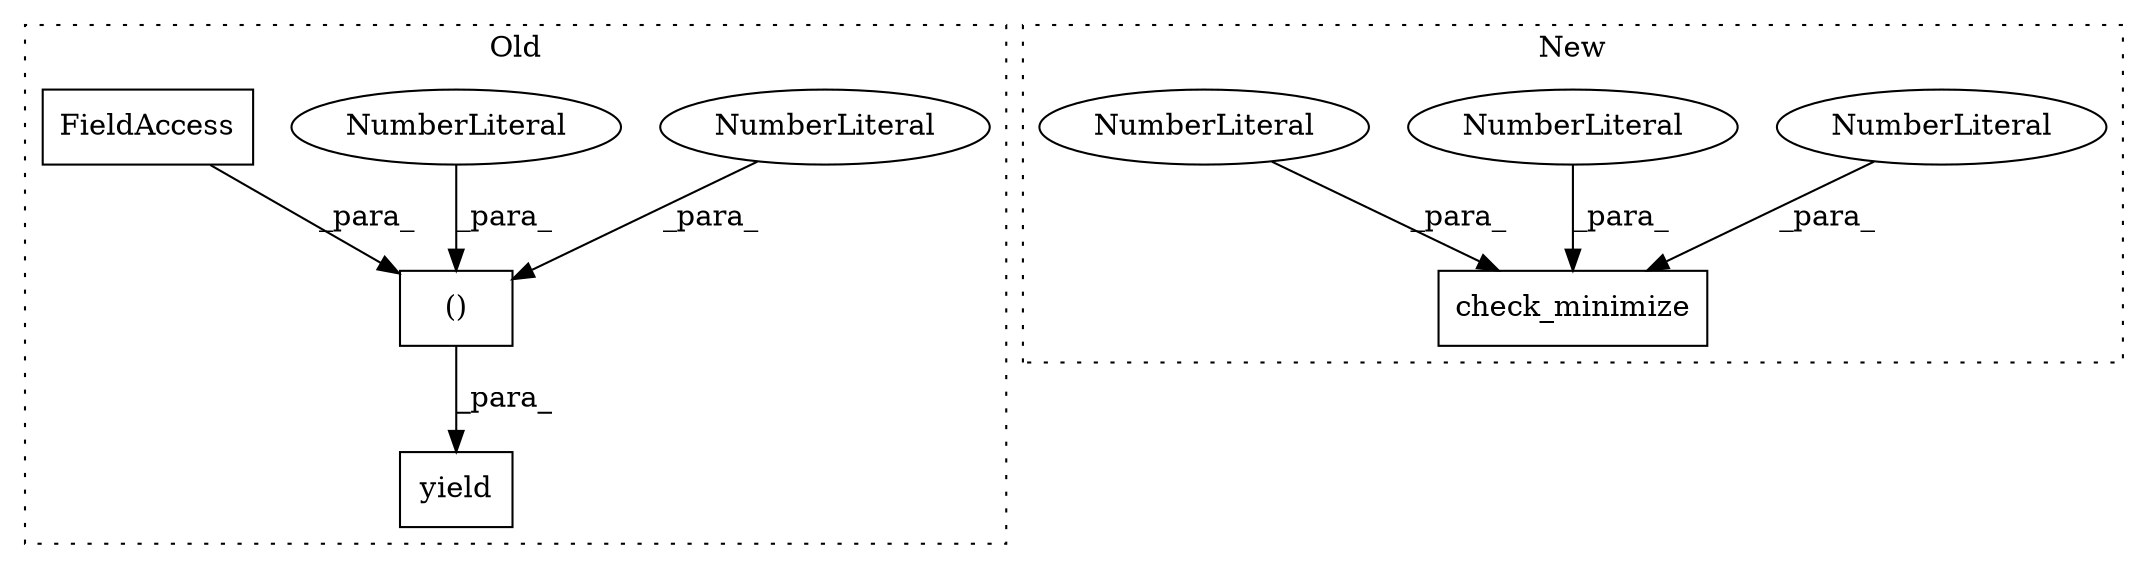 digraph G {
subgraph cluster0 {
1 [label="yield" a="112" s="2298" l="14" shape="box"];
3 [label="()" a="106" s="2312" l="218" shape="box"];
4 [label="NumberLiteral" a="34" s="2529" l="1" shape="ellipse"];
7 [label="NumberLiteral" a="34" s="2514" l="2" shape="ellipse"];
9 [label="FieldAccess" a="22" s="2312" l="14" shape="box"];
label = "Old";
style="dotted";
}
subgraph cluster1 {
2 [label="check_minimize" a="32" s="1669,1754" l="15,1" shape="box"];
5 [label="NumberLiteral" a="34" s="1745" l="4" shape="ellipse"];
6 [label="NumberLiteral" a="34" s="1753" l="1" shape="ellipse"];
8 [label="NumberLiteral" a="34" s="1701" l="3" shape="ellipse"];
label = "New";
style="dotted";
}
3 -> 1 [label="_para_"];
4 -> 3 [label="_para_"];
5 -> 2 [label="_para_"];
6 -> 2 [label="_para_"];
7 -> 3 [label="_para_"];
8 -> 2 [label="_para_"];
9 -> 3 [label="_para_"];
}